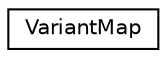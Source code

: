 digraph G
{
  edge [fontname="Helvetica",fontsize="10",labelfontname="Helvetica",labelfontsize="10"];
  node [fontname="Helvetica",fontsize="10",shape=record];
  rankdir="LR";
  Node1 [label="VariantMap",height=0.2,width=0.4,color="black", fillcolor="white", style="filled",URL="$class_variant_map.html"];
}
